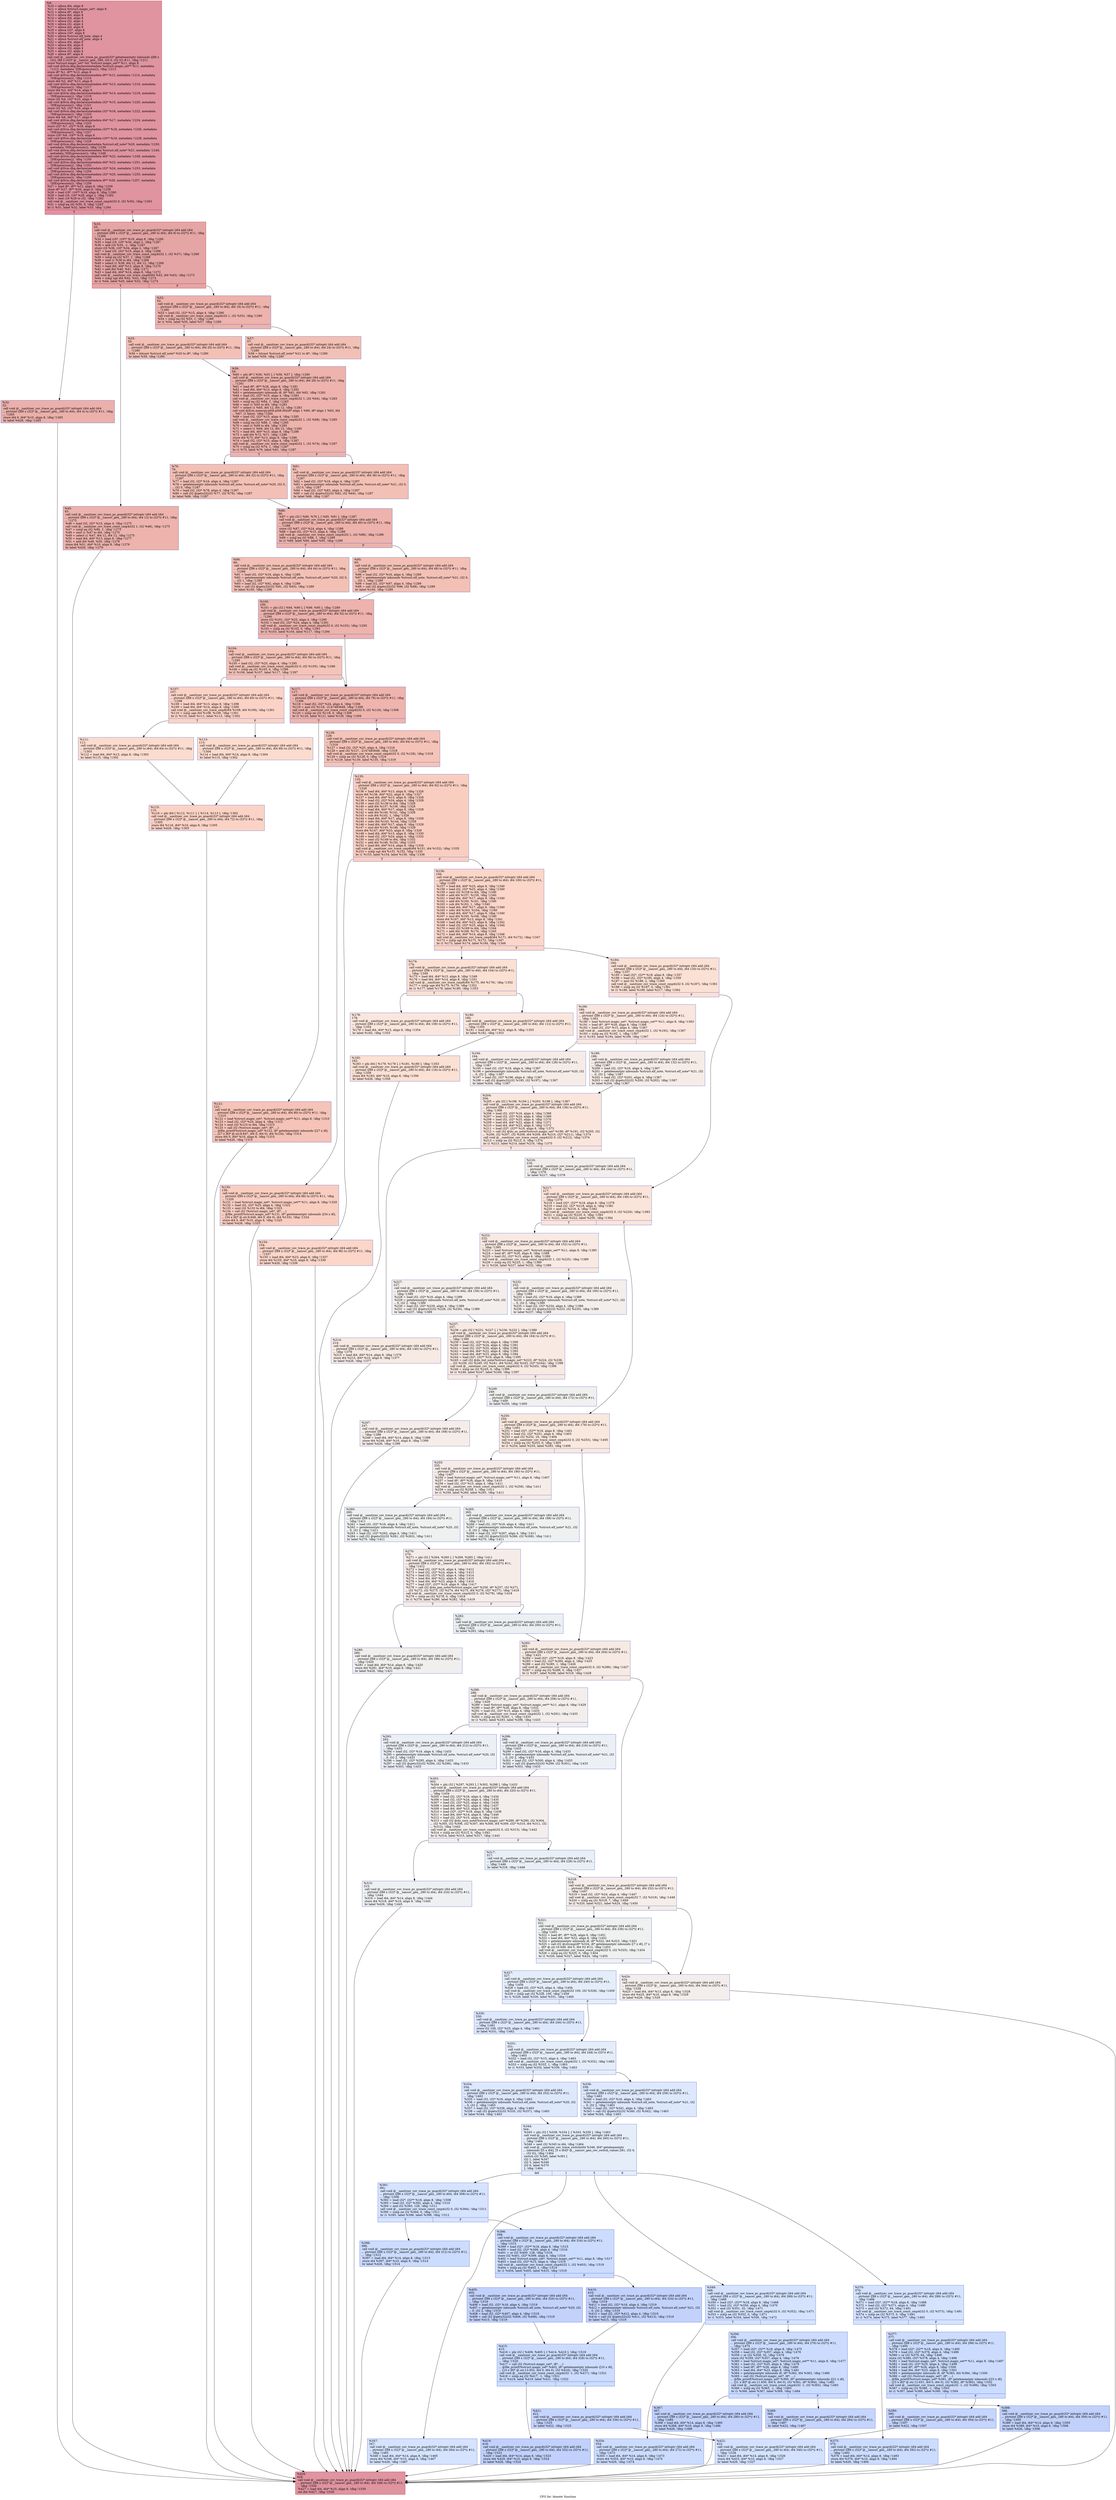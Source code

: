 digraph "CFG for 'donote' function" {
	label="CFG for 'donote' function";

	Node0x559c5ce82580 [shape=record,color="#b70d28ff", style=filled, fillcolor="#b70d2870",label="{%9:\l  %10 = alloca i64, align 8\l  %11 = alloca %struct.magic_set*, align 8\l  %12 = alloca i8*, align 8\l  %13 = alloca i64, align 8\l  %14 = alloca i64, align 8\l  %15 = alloca i32, align 4\l  %16 = alloca i32, align 4\l  %17 = alloca i64, align 8\l  %18 = alloca i32*, align 8\l  %19 = alloca i16*, align 8\l  %20 = alloca %struct.elf_note, align 4\l  %21 = alloca %struct.elf_note, align 4\l  %22 = alloca i64, align 8\l  %23 = alloca i64, align 8\l  %24 = alloca i32, align 4\l  %25 = alloca i32, align 4\l  %26 = alloca i8*, align 8\l  call void @__sanitizer_cov_trace_pc_guard(i32* getelementptr inbounds ([88 x\l... i32], [88 x i32]* @__sancov_gen_.280, i32 0, i32 0)) #11, !dbg !1211\l  store %struct.magic_set* %0, %struct.magic_set** %11, align 8\l  call void @llvm.dbg.declare(metadata %struct.magic_set** %11, metadata\l... !1212, metadata !DIExpression()), !dbg !1213\l  store i8* %1, i8** %12, align 8\l  call void @llvm.dbg.declare(metadata i8** %12, metadata !1214, metadata\l... !DIExpression()), !dbg !1215\l  store i64 %2, i64* %13, align 8\l  call void @llvm.dbg.declare(metadata i64* %13, metadata !1216, metadata\l... !DIExpression()), !dbg !1217\l  store i64 %3, i64* %14, align 8\l  call void @llvm.dbg.declare(metadata i64* %14, metadata !1218, metadata\l... !DIExpression()), !dbg !1219\l  store i32 %4, i32* %15, align 4\l  call void @llvm.dbg.declare(metadata i32* %15, metadata !1220, metadata\l... !DIExpression()), !dbg !1221\l  store i32 %5, i32* %16, align 4\l  call void @llvm.dbg.declare(metadata i32* %16, metadata !1222, metadata\l... !DIExpression()), !dbg !1223\l  store i64 %6, i64* %17, align 8\l  call void @llvm.dbg.declare(metadata i64* %17, metadata !1224, metadata\l... !DIExpression()), !dbg !1225\l  store i32* %7, i32** %18, align 8\l  call void @llvm.dbg.declare(metadata i32** %18, metadata !1226, metadata\l... !DIExpression()), !dbg !1227\l  store i16* %8, i16** %19, align 8\l  call void @llvm.dbg.declare(metadata i16** %19, metadata !1228, metadata\l... !DIExpression()), !dbg !1229\l  call void @llvm.dbg.declare(metadata %struct.elf_note* %20, metadata !1230,\l... metadata !DIExpression()), !dbg !1239\l  call void @llvm.dbg.declare(metadata %struct.elf_note* %21, metadata !1240,\l... metadata !DIExpression()), !dbg !1248\l  call void @llvm.dbg.declare(metadata i64* %22, metadata !1249, metadata\l... !DIExpression()), !dbg !1250\l  call void @llvm.dbg.declare(metadata i64* %23, metadata !1251, metadata\l... !DIExpression()), !dbg !1252\l  call void @llvm.dbg.declare(metadata i32* %24, metadata !1253, metadata\l... !DIExpression()), !dbg !1254\l  call void @llvm.dbg.declare(metadata i32* %25, metadata !1255, metadata\l... !DIExpression()), !dbg !1256\l  call void @llvm.dbg.declare(metadata i8** %26, metadata !1257, metadata\l... !DIExpression()), !dbg !1258\l  %27 = load i8*, i8** %12, align 8, !dbg !1259\l  store i8* %27, i8** %26, align 8, !dbg !1258\l  %28 = load i16*, i16** %19, align 8, !dbg !1260\l  %29 = load i16, i16* %28, align 2, !dbg !1262\l  %30 = zext i16 %29 to i32, !dbg !1262\l  call void @__sanitizer_cov_trace_const_cmp4(i32 0, i32 %30), !dbg !1263\l  %31 = icmp eq i32 %30, 0, !dbg !1263\l  br i1 %31, label %32, label %33, !dbg !1264\l|{<s0>T|<s1>F}}"];
	Node0x559c5ce82580:s0 -> Node0x559c5cebe370;
	Node0x559c5ce82580:s1 -> Node0x559c5cebe3c0;
	Node0x559c5cebe370 [shape=record,color="#3d50c3ff", style=filled, fillcolor="#d24b4070",label="{%32:\l32:                                               \l  call void @__sanitizer_cov_trace_pc_guard(i32* inttoptr (i64 add (i64\l... ptrtoint ([88 x i32]* @__sancov_gen_.280 to i64), i64 4) to i32*)) #11, !dbg\l... !1265\l  store i64 0, i64* %10, align 8, !dbg !1265\l  br label %426, !dbg !1265\l}"];
	Node0x559c5cebe370 -> Node0x559c5cebfe50;
	Node0x559c5cebe3c0 [shape=record,color="#b70d28ff", style=filled, fillcolor="#c5333470",label="{%33:\l33:                                               \l  call void @__sanitizer_cov_trace_pc_guard(i32* inttoptr (i64 add (i64\l... ptrtoint ([88 x i32]* @__sancov_gen_.280 to i64), i64 8) to i32*)) #11, !dbg\l... !1266\l  %34 = load i16*, i16** %19, align 8, !dbg !1266\l  %35 = load i16, i16* %34, align 2, !dbg !1267\l  %36 = add i16 %35, -1, !dbg !1267\l  store i16 %36, i16* %34, align 2, !dbg !1267\l  %37 = load i32, i32* %15, align 4, !dbg !1268\l  call void @__sanitizer_cov_trace_const_cmp4(i32 1, i32 %37), !dbg !1268\l  %38 = icmp eq i32 %37, 1, !dbg !1268\l  %39 = zext i1 %38 to i64, !dbg !1268\l  %40 = select i1 %38, i64 12, i64 12, !dbg !1268\l  %41 = load i64, i64* %13, align 8, !dbg !1270\l  %42 = add i64 %40, %41, !dbg !1271\l  %43 = load i64, i64* %14, align 8, !dbg !1272\l  call void @__sanitizer_cov_trace_cmp8(i64 %42, i64 %43), !dbg !1273\l  %44 = icmp ugt i64 %42, %43, !dbg !1273\l  br i1 %44, label %45, label %52, !dbg !1274\l|{<s0>T|<s1>F}}"];
	Node0x559c5cebe3c0:s0 -> Node0x559c5cebe410;
	Node0x559c5cebe3c0:s1 -> Node0x559c5cebe460;
	Node0x559c5cebe410 [shape=record,color="#3d50c3ff", style=filled, fillcolor="#d6524470",label="{%45:\l45:                                               \l  call void @__sanitizer_cov_trace_pc_guard(i32* inttoptr (i64 add (i64\l... ptrtoint ([88 x i32]* @__sancov_gen_.280 to i64), i64 12) to i32*)) #11, !dbg\l... !1275\l  %46 = load i32, i32* %15, align 4, !dbg !1275\l  call void @__sanitizer_cov_trace_const_cmp4(i32 1, i32 %46), !dbg !1275\l  %47 = icmp eq i32 %46, 1, !dbg !1275\l  %48 = zext i1 %47 to i64, !dbg !1275\l  %49 = select i1 %47, i64 12, i64 12, !dbg !1275\l  %50 = load i64, i64* %13, align 8, !dbg !1277\l  %51 = add i64 %49, %50, !dbg !1278\l  store i64 %51, i64* %10, align 8, !dbg !1279\l  br label %426, !dbg !1279\l}"];
	Node0x559c5cebe410 -> Node0x559c5cebfe50;
	Node0x559c5cebe460 [shape=record,color="#3d50c3ff", style=filled, fillcolor="#d6524470",label="{%52:\l52:                                               \l  call void @__sanitizer_cov_trace_pc_guard(i32* inttoptr (i64 add (i64\l... ptrtoint ([88 x i32]* @__sancov_gen_.280 to i64), i64 16) to i32*)) #11, !dbg\l... !1280\l  %53 = load i32, i32* %15, align 4, !dbg !1280\l  call void @__sanitizer_cov_trace_const_cmp4(i32 1, i32 %53), !dbg !1280\l  %54 = icmp eq i32 %53, 1, !dbg !1280\l  br i1 %54, label %55, label %57, !dbg !1280\l|{<s0>T|<s1>F}}"];
	Node0x559c5cebe460:s0 -> Node0x559c5cebe4b0;
	Node0x559c5cebe460:s1 -> Node0x559c5cebe500;
	Node0x559c5cebe4b0 [shape=record,color="#3d50c3ff", style=filled, fillcolor="#e5705870",label="{%55:\l55:                                               \l  call void @__sanitizer_cov_trace_pc_guard(i32* inttoptr (i64 add (i64\l... ptrtoint ([88 x i32]* @__sancov_gen_.280 to i64), i64 20) to i32*)) #11, !dbg\l... !1280\l  %56 = bitcast %struct.elf_note* %20 to i8*, !dbg !1280\l  br label %59, !dbg !1280\l}"];
	Node0x559c5cebe4b0 -> Node0x559c5cebe550;
	Node0x559c5cebe500 [shape=record,color="#3d50c3ff", style=filled, fillcolor="#e5705870",label="{%57:\l57:                                               \l  call void @__sanitizer_cov_trace_pc_guard(i32* inttoptr (i64 add (i64\l... ptrtoint ([88 x i32]* @__sancov_gen_.280 to i64), i64 24) to i32*)) #11, !dbg\l... !1280\l  %58 = bitcast %struct.elf_note* %21 to i8*, !dbg !1280\l  br label %59, !dbg !1280\l}"];
	Node0x559c5cebe500 -> Node0x559c5cebe550;
	Node0x559c5cebe550 [shape=record,color="#3d50c3ff", style=filled, fillcolor="#d6524470",label="{%59:\l59:                                               \l  %60 = phi i8* [ %56, %55 ], [ %58, %57 ], !dbg !1280\l  call void @__sanitizer_cov_trace_pc_guard(i32* inttoptr (i64 add (i64\l... ptrtoint ([88 x i32]* @__sancov_gen_.280 to i64), i64 28) to i32*)) #11, !dbg\l... !1281\l  %61 = load i8*, i8** %26, align 8, !dbg !1281\l  %62 = load i64, i64* %13, align 8, !dbg !1282\l  %63 = getelementptr inbounds i8, i8* %61, i64 %62, !dbg !1281\l  %64 = load i32, i32* %15, align 4, !dbg !1283\l  call void @__sanitizer_cov_trace_const_cmp4(i32 1, i32 %64), !dbg !1283\l  %65 = icmp eq i32 %64, 1, !dbg !1283\l  %66 = zext i1 %65 to i64, !dbg !1283\l  %67 = select i1 %65, i64 12, i64 12, !dbg !1283\l  call void @llvm.memcpy.p0i8.p0i8.i64(i8* align 1 %60, i8* align 1 %63, i64\l... %67, i1 false), !dbg !1284\l  %68 = load i32, i32* %15, align 4, !dbg !1285\l  call void @__sanitizer_cov_trace_const_cmp4(i32 1, i32 %68), !dbg !1285\l  %69 = icmp eq i32 %68, 1, !dbg !1285\l  %70 = zext i1 %69 to i64, !dbg !1285\l  %71 = select i1 %69, i64 12, i64 12, !dbg !1285\l  %72 = load i64, i64* %13, align 8, !dbg !1286\l  %73 = add i64 %72, %71, !dbg !1286\l  store i64 %73, i64* %13, align 8, !dbg !1286\l  %74 = load i32, i32* %15, align 4, !dbg !1287\l  call void @__sanitizer_cov_trace_const_cmp4(i32 1, i32 %74), !dbg !1287\l  %75 = icmp eq i32 %74, 1, !dbg !1287\l  br i1 %75, label %76, label %81, !dbg !1287\l|{<s0>T|<s1>F}}"];
	Node0x559c5cebe550:s0 -> Node0x559c5cebe5a0;
	Node0x559c5cebe550:s1 -> Node0x559c5cebe5f0;
	Node0x559c5cebe5a0 [shape=record,color="#3d50c3ff", style=filled, fillcolor="#e5705870",label="{%76:\l76:                                               \l  call void @__sanitizer_cov_trace_pc_guard(i32* inttoptr (i64 add (i64\l... ptrtoint ([88 x i32]* @__sancov_gen_.280 to i64), i64 32) to i32*)) #11, !dbg\l... !1287\l  %77 = load i32, i32* %16, align 4, !dbg !1287\l  %78 = getelementptr inbounds %struct.elf_note, %struct.elf_note* %20, i32 0,\l... i32 0, !dbg !1287\l  %79 = load i32, i32* %78, align 4, !dbg !1287\l  %80 = call i32 @getu32(i32 %77, i32 %79), !dbg !1287\l  br label %86, !dbg !1287\l}"];
	Node0x559c5cebe5a0 -> Node0x559c5cebe640;
	Node0x559c5cebe5f0 [shape=record,color="#3d50c3ff", style=filled, fillcolor="#e5705870",label="{%81:\l81:                                               \l  call void @__sanitizer_cov_trace_pc_guard(i32* inttoptr (i64 add (i64\l... ptrtoint ([88 x i32]* @__sancov_gen_.280 to i64), i64 36) to i32*)) #11, !dbg\l... !1287\l  %82 = load i32, i32* %16, align 4, !dbg !1287\l  %83 = getelementptr inbounds %struct.elf_note, %struct.elf_note* %21, i32 0,\l... i32 0, !dbg !1287\l  %84 = load i32, i32* %83, align 4, !dbg !1287\l  %85 = call i32 @getu32(i32 %82, i32 %84), !dbg !1287\l  br label %86, !dbg !1287\l}"];
	Node0x559c5cebe5f0 -> Node0x559c5cebe640;
	Node0x559c5cebe640 [shape=record,color="#3d50c3ff", style=filled, fillcolor="#d6524470",label="{%86:\l86:                                               \l  %87 = phi i32 [ %80, %76 ], [ %85, %81 ], !dbg !1287\l  call void @__sanitizer_cov_trace_pc_guard(i32* inttoptr (i64 add (i64\l... ptrtoint ([88 x i32]* @__sancov_gen_.280 to i64), i64 40) to i32*)) #11, !dbg\l... !1288\l  store i32 %87, i32* %24, align 4, !dbg !1288\l  %88 = load i32, i32* %15, align 4, !dbg !1289\l  call void @__sanitizer_cov_trace_const_cmp4(i32 1, i32 %88), !dbg !1289\l  %89 = icmp eq i32 %88, 1, !dbg !1289\l  br i1 %89, label %90, label %95, !dbg !1289\l|{<s0>T|<s1>F}}"];
	Node0x559c5cebe640:s0 -> Node0x559c5cebe690;
	Node0x559c5cebe640:s1 -> Node0x559c5cebe6e0;
	Node0x559c5cebe690 [shape=record,color="#3d50c3ff", style=filled, fillcolor="#e5705870",label="{%90:\l90:                                               \l  call void @__sanitizer_cov_trace_pc_guard(i32* inttoptr (i64 add (i64\l... ptrtoint ([88 x i32]* @__sancov_gen_.280 to i64), i64 44) to i32*)) #11, !dbg\l... !1289\l  %91 = load i32, i32* %16, align 4, !dbg !1289\l  %92 = getelementptr inbounds %struct.elf_note, %struct.elf_note* %20, i32 0,\l... i32 1, !dbg !1289\l  %93 = load i32, i32* %92, align 4, !dbg !1289\l  %94 = call i32 @getu32(i32 %91, i32 %93), !dbg !1289\l  br label %100, !dbg !1289\l}"];
	Node0x559c5cebe690 -> Node0x559c5cebe730;
	Node0x559c5cebe6e0 [shape=record,color="#3d50c3ff", style=filled, fillcolor="#e5705870",label="{%95:\l95:                                               \l  call void @__sanitizer_cov_trace_pc_guard(i32* inttoptr (i64 add (i64\l... ptrtoint ([88 x i32]* @__sancov_gen_.280 to i64), i64 48) to i32*)) #11, !dbg\l... !1289\l  %96 = load i32, i32* %16, align 4, !dbg !1289\l  %97 = getelementptr inbounds %struct.elf_note, %struct.elf_note* %21, i32 0,\l... i32 1, !dbg !1289\l  %98 = load i32, i32* %97, align 4, !dbg !1289\l  %99 = call i32 @getu32(i32 %96, i32 %98), !dbg !1289\l  br label %100, !dbg !1289\l}"];
	Node0x559c5cebe6e0 -> Node0x559c5cebe730;
	Node0x559c5cebe730 [shape=record,color="#3d50c3ff", style=filled, fillcolor="#d6524470",label="{%100:\l100:                                              \l  %101 = phi i32 [ %94, %90 ], [ %99, %95 ], !dbg !1289\l  call void @__sanitizer_cov_trace_pc_guard(i32* inttoptr (i64 add (i64\l... ptrtoint ([88 x i32]* @__sancov_gen_.280 to i64), i64 52) to i32*)) #11, !dbg\l... !1290\l  store i32 %101, i32* %25, align 4, !dbg !1290\l  %102 = load i32, i32* %24, align 4, !dbg !1291\l  call void @__sanitizer_cov_trace_const_cmp4(i32 0, i32 %102), !dbg !1293\l  %103 = icmp eq i32 %102, 0, !dbg !1293\l  br i1 %103, label %104, label %117, !dbg !1294\l|{<s0>T|<s1>F}}"];
	Node0x559c5cebe730:s0 -> Node0x559c5cebe780;
	Node0x559c5cebe730:s1 -> Node0x559c5cebe910;
	Node0x559c5cebe780 [shape=record,color="#3d50c3ff", style=filled, fillcolor="#e97a5f70",label="{%104:\l104:                                              \l  call void @__sanitizer_cov_trace_pc_guard(i32* inttoptr (i64 add (i64\l... ptrtoint ([88 x i32]* @__sancov_gen_.280 to i64), i64 56) to i32*)) #11, !dbg\l... !1295\l  %105 = load i32, i32* %25, align 4, !dbg !1295\l  call void @__sanitizer_cov_trace_const_cmp4(i32 0, i32 %105), !dbg !1296\l  %106 = icmp eq i32 %105, 0, !dbg !1296\l  br i1 %106, label %107, label %117, !dbg !1297\l|{<s0>T|<s1>F}}"];
	Node0x559c5cebe780:s0 -> Node0x559c5cebe7d0;
	Node0x559c5cebe780:s1 -> Node0x559c5cebe910;
	Node0x559c5cebe7d0 [shape=record,color="#3d50c3ff", style=filled, fillcolor="#f59c7d70",label="{%107:\l107:                                              \l  call void @__sanitizer_cov_trace_pc_guard(i32* inttoptr (i64 add (i64\l... ptrtoint ([88 x i32]* @__sancov_gen_.280 to i64), i64 60) to i32*)) #11, !dbg\l... !1298\l  %108 = load i64, i64* %13, align 8, !dbg !1298\l  %109 = load i64, i64* %14, align 8, !dbg !1300\l  call void @__sanitizer_cov_trace_cmp8(i64 %108, i64 %109), !dbg !1301\l  %110 = icmp uge i64 %108, %109, !dbg !1301\l  br i1 %110, label %111, label %113, !dbg !1302\l|{<s0>T|<s1>F}}"];
	Node0x559c5cebe7d0:s0 -> Node0x559c5cebe820;
	Node0x559c5cebe7d0:s1 -> Node0x559c5cebe870;
	Node0x559c5cebe820 [shape=record,color="#3d50c3ff", style=filled, fillcolor="#f7af9170",label="{%111:\l111:                                              \l  call void @__sanitizer_cov_trace_pc_guard(i32* inttoptr (i64 add (i64\l... ptrtoint ([88 x i32]* @__sancov_gen_.280 to i64), i64 64) to i32*)) #11, !dbg\l... !1303\l  %112 = load i64, i64* %13, align 8, !dbg !1303\l  br label %115, !dbg !1302\l}"];
	Node0x559c5cebe820 -> Node0x559c5cebe8c0;
	Node0x559c5cebe870 [shape=record,color="#3d50c3ff", style=filled, fillcolor="#f7af9170",label="{%113:\l113:                                              \l  call void @__sanitizer_cov_trace_pc_guard(i32* inttoptr (i64 add (i64\l... ptrtoint ([88 x i32]* @__sancov_gen_.280 to i64), i64 68) to i32*)) #11, !dbg\l... !1304\l  %114 = load i64, i64* %14, align 8, !dbg !1304\l  br label %115, !dbg !1302\l}"];
	Node0x559c5cebe870 -> Node0x559c5cebe8c0;
	Node0x559c5cebe8c0 [shape=record,color="#3d50c3ff", style=filled, fillcolor="#f59c7d70",label="{%115:\l115:                                              \l  %116 = phi i64 [ %112, %111 ], [ %114, %113 ], !dbg !1302\l  call void @__sanitizer_cov_trace_pc_guard(i32* inttoptr (i64 add (i64\l... ptrtoint ([88 x i32]* @__sancov_gen_.280 to i64), i64 72) to i32*)) #11, !dbg\l... !1305\l  store i64 %116, i64* %10, align 8, !dbg !1305\l  br label %426, !dbg !1305\l}"];
	Node0x559c5cebe8c0 -> Node0x559c5cebfe50;
	Node0x559c5cebe910 [shape=record,color="#3d50c3ff", style=filled, fillcolor="#d8564670",label="{%117:\l117:                                              \l  call void @__sanitizer_cov_trace_pc_guard(i32* inttoptr (i64 add (i64\l... ptrtoint ([88 x i32]* @__sancov_gen_.280 to i64), i64 76) to i32*)) #11, !dbg\l... !1306\l  %118 = load i32, i32* %24, align 4, !dbg !1306\l  %119 = and i32 %118, -2147483648, !dbg !1308\l  call void @__sanitizer_cov_trace_const_cmp4(i32 0, i32 %119), !dbg !1308\l  %120 = icmp ne i32 %119, 0, !dbg !1308\l  br i1 %120, label %121, label %126, !dbg !1309\l|{<s0>T|<s1>F}}"];
	Node0x559c5cebe910:s0 -> Node0x559c5cebe960;
	Node0x559c5cebe910:s1 -> Node0x559c5cebe9b0;
	Node0x559c5cebe960 [shape=record,color="#3d50c3ff", style=filled, fillcolor="#e8765c70",label="{%121:\l121:                                              \l  call void @__sanitizer_cov_trace_pc_guard(i32* inttoptr (i64 add (i64\l... ptrtoint ([88 x i32]* @__sancov_gen_.280 to i64), i64 80) to i32*)) #11, !dbg\l... !1310\l  %122 = load %struct.magic_set*, %struct.magic_set** %11, align 8, !dbg !1310\l  %123 = load i32, i32* %24, align 4, !dbg !1312\l  %124 = zext i32 %123 to i64, !dbg !1313\l  %125 = call i32 (%struct.magic_set*, i8*, ...)\l... @file_printf(%struct.magic_set* %122, i8* getelementptr inbounds ([27 x i8],\l... [27 x i8]* @.str.8.647, i64 0, i64 0), i64 %124), !dbg !1314\l  store i64 0, i64* %10, align 8, !dbg !1315\l  br label %426, !dbg !1315\l}"];
	Node0x559c5cebe960 -> Node0x559c5cebfe50;
	Node0x559c5cebe9b0 [shape=record,color="#3d50c3ff", style=filled, fillcolor="#e8765c70",label="{%126:\l126:                                              \l  call void @__sanitizer_cov_trace_pc_guard(i32* inttoptr (i64 add (i64\l... ptrtoint ([88 x i32]* @__sancov_gen_.280 to i64), i64 84) to i32*)) #11, !dbg\l... !1316\l  %127 = load i32, i32* %25, align 4, !dbg !1316\l  %128 = and i32 %127, -2147483648, !dbg !1318\l  call void @__sanitizer_cov_trace_const_cmp4(i32 0, i32 %128), !dbg !1318\l  %129 = icmp ne i32 %128, 0, !dbg !1318\l  br i1 %129, label %130, label %135, !dbg !1319\l|{<s0>T|<s1>F}}"];
	Node0x559c5cebe9b0:s0 -> Node0x559c5cebea00;
	Node0x559c5cebe9b0:s1 -> Node0x559c5cebea50;
	Node0x559c5cebea00 [shape=record,color="#3d50c3ff", style=filled, fillcolor="#f2907270",label="{%130:\l130:                                              \l  call void @__sanitizer_cov_trace_pc_guard(i32* inttoptr (i64 add (i64\l... ptrtoint ([88 x i32]* @__sancov_gen_.280 to i64), i64 88) to i32*)) #11, !dbg\l... !1320\l  %131 = load %struct.magic_set*, %struct.magic_set** %11, align 8, !dbg !1320\l  %132 = load i32, i32* %25, align 4, !dbg !1322\l  %133 = zext i32 %132 to i64, !dbg !1323\l  %134 = call i32 (%struct.magic_set*, i8*, ...)\l... @file_printf(%struct.magic_set* %131, i8* getelementptr inbounds ([34 x i8],\l... [34 x i8]* @.str.9.648, i64 0, i64 0), i64 %133), !dbg !1324\l  store i64 0, i64* %10, align 8, !dbg !1325\l  br label %426, !dbg !1325\l}"];
	Node0x559c5cebea00 -> Node0x559c5cebfe50;
	Node0x559c5cebea50 [shape=record,color="#3d50c3ff", style=filled, fillcolor="#f2907270",label="{%135:\l135:                                              \l  call void @__sanitizer_cov_trace_pc_guard(i32* inttoptr (i64 add (i64\l... ptrtoint ([88 x i32]* @__sancov_gen_.280 to i64), i64 92) to i32*)) #11, !dbg\l... !1326\l  %136 = load i64, i64* %13, align 8, !dbg !1326\l  store i64 %136, i64* %22, align 8, !dbg !1327\l  %137 = load i64, i64* %13, align 8, !dbg !1328\l  %138 = load i32, i32* %24, align 4, !dbg !1328\l  %139 = zext i32 %138 to i64, !dbg !1328\l  %140 = add i64 %137, %139, !dbg !1328\l  %141 = load i64, i64* %17, align 8, !dbg !1328\l  %142 = add i64 %140, %141, !dbg !1328\l  %143 = sub i64 %142, 1, !dbg !1328\l  %144 = load i64, i64* %17, align 8, !dbg !1328\l  %145 = udiv i64 %143, %144, !dbg !1328\l  %146 = load i64, i64* %17, align 8, !dbg !1328\l  %147 = mul i64 %145, %146, !dbg !1328\l  store i64 %147, i64* %23, align 8, !dbg !1329\l  %148 = load i64, i64* %13, align 8, !dbg !1330\l  %149 = load i32, i32* %24, align 4, !dbg !1332\l  %150 = zext i32 %149 to i64, !dbg !1332\l  %151 = add i64 %148, %150, !dbg !1333\l  %152 = load i64, i64* %14, align 8, !dbg !1334\l  call void @__sanitizer_cov_trace_cmp8(i64 %151, i64 %152), !dbg !1335\l  %153 = icmp ugt i64 %151, %152, !dbg !1335\l  br i1 %153, label %154, label %156, !dbg !1336\l|{<s0>T|<s1>F}}"];
	Node0x559c5cebea50:s0 -> Node0x559c5cebeaa0;
	Node0x559c5cebea50:s1 -> Node0x559c5cebeaf0;
	Node0x559c5cebeaa0 [shape=record,color="#3d50c3ff", style=filled, fillcolor="#f6a38570",label="{%154:\l154:                                              \l  call void @__sanitizer_cov_trace_pc_guard(i32* inttoptr (i64 add (i64\l... ptrtoint ([88 x i32]* @__sancov_gen_.280 to i64), i64 96) to i32*)) #11, !dbg\l... !1337\l  %155 = load i64, i64* %23, align 8, !dbg !1337\l  store i64 %155, i64* %10, align 8, !dbg !1339\l  br label %426, !dbg !1339\l}"];
	Node0x559c5cebeaa0 -> Node0x559c5cebfe50;
	Node0x559c5cebeaf0 [shape=record,color="#3d50c3ff", style=filled, fillcolor="#f6a38570",label="{%156:\l156:                                              \l  call void @__sanitizer_cov_trace_pc_guard(i32* inttoptr (i64 add (i64\l... ptrtoint ([88 x i32]* @__sancov_gen_.280 to i64), i64 100) to i32*)) #11,\l... !dbg !1340\l  %157 = load i64, i64* %23, align 8, !dbg !1340\l  %158 = load i32, i32* %25, align 4, !dbg !1340\l  %159 = zext i32 %158 to i64, !dbg !1340\l  %160 = add i64 %157, %159, !dbg !1340\l  %161 = load i64, i64* %17, align 8, !dbg !1340\l  %162 = add i64 %160, %161, !dbg !1340\l  %163 = sub i64 %162, 1, !dbg !1340\l  %164 = load i64, i64* %17, align 8, !dbg !1340\l  %165 = udiv i64 %163, %164, !dbg !1340\l  %166 = load i64, i64* %17, align 8, !dbg !1340\l  %167 = mul i64 %165, %166, !dbg !1340\l  store i64 %167, i64* %13, align 8, !dbg !1341\l  %168 = load i64, i64* %23, align 8, !dbg !1342\l  %169 = load i32, i32* %25, align 4, !dbg !1344\l  %170 = zext i32 %169 to i64, !dbg !1344\l  %171 = add i64 %168, %170, !dbg !1345\l  %172 = load i64, i64* %14, align 8, !dbg !1346\l  call void @__sanitizer_cov_trace_cmp8(i64 %171, i64 %172), !dbg !1347\l  %173 = icmp ugt i64 %171, %172, !dbg !1347\l  br i1 %173, label %174, label %184, !dbg !1348\l|{<s0>T|<s1>F}}"];
	Node0x559c5cebeaf0:s0 -> Node0x559c5cebeb40;
	Node0x559c5cebeaf0:s1 -> Node0x559c5cebec80;
	Node0x559c5cebeb40 [shape=record,color="#3d50c3ff", style=filled, fillcolor="#f7b99e70",label="{%174:\l174:                                              \l  call void @__sanitizer_cov_trace_pc_guard(i32* inttoptr (i64 add (i64\l... ptrtoint ([88 x i32]* @__sancov_gen_.280 to i64), i64 104) to i32*)) #11,\l... !dbg !1349\l  %175 = load i64, i64* %13, align 8, !dbg !1349\l  %176 = load i64, i64* %14, align 8, !dbg !1351\l  call void @__sanitizer_cov_trace_cmp8(i64 %175, i64 %176), !dbg !1352\l  %177 = icmp uge i64 %175, %176, !dbg !1352\l  br i1 %177, label %178, label %180, !dbg !1353\l|{<s0>T|<s1>F}}"];
	Node0x559c5cebeb40:s0 -> Node0x559c5cebeb90;
	Node0x559c5cebeb40:s1 -> Node0x559c5cebebe0;
	Node0x559c5cebeb90 [shape=record,color="#3d50c3ff", style=filled, fillcolor="#f3c7b170",label="{%178:\l178:                                              \l  call void @__sanitizer_cov_trace_pc_guard(i32* inttoptr (i64 add (i64\l... ptrtoint ([88 x i32]* @__sancov_gen_.280 to i64), i64 108) to i32*)) #11,\l... !dbg !1354\l  %179 = load i64, i64* %13, align 8, !dbg !1354\l  br label %182, !dbg !1353\l}"];
	Node0x559c5cebeb90 -> Node0x559c5cebec30;
	Node0x559c5cebebe0 [shape=record,color="#3d50c3ff", style=filled, fillcolor="#f3c7b170",label="{%180:\l180:                                              \l  call void @__sanitizer_cov_trace_pc_guard(i32* inttoptr (i64 add (i64\l... ptrtoint ([88 x i32]* @__sancov_gen_.280 to i64), i64 112) to i32*)) #11,\l... !dbg !1355\l  %181 = load i64, i64* %14, align 8, !dbg !1355\l  br label %182, !dbg !1353\l}"];
	Node0x559c5cebebe0 -> Node0x559c5cebec30;
	Node0x559c5cebec30 [shape=record,color="#3d50c3ff", style=filled, fillcolor="#f7b99e70",label="{%182:\l182:                                              \l  %183 = phi i64 [ %179, %178 ], [ %181, %180 ], !dbg !1353\l  call void @__sanitizer_cov_trace_pc_guard(i32* inttoptr (i64 add (i64\l... ptrtoint ([88 x i32]* @__sancov_gen_.280 to i64), i64 116) to i32*)) #11,\l... !dbg !1356\l  store i64 %183, i64* %10, align 8, !dbg !1356\l  br label %426, !dbg !1356\l}"];
	Node0x559c5cebec30 -> Node0x559c5cebfe50;
	Node0x559c5cebec80 [shape=record,color="#3d50c3ff", style=filled, fillcolor="#f7b99e70",label="{%184:\l184:                                              \l  call void @__sanitizer_cov_trace_pc_guard(i32* inttoptr (i64 add (i64\l... ptrtoint ([88 x i32]* @__sancov_gen_.280 to i64), i64 120) to i32*)) #11,\l... !dbg !1357\l  %185 = load i32*, i32** %18, align 8, !dbg !1357\l  %186 = load i32, i32* %185, align 4, !dbg !1359\l  %187 = and i32 %186, 2, !dbg !1360\l  call void @__sanitizer_cov_trace_const_cmp4(i32 0, i32 %187), !dbg !1361\l  %188 = icmp eq i32 %187, 0, !dbg !1361\l  br i1 %188, label %189, label %217, !dbg !1362\l|{<s0>T|<s1>F}}"];
	Node0x559c5cebec80:s0 -> Node0x559c5cebecd0;
	Node0x559c5cebec80:s1 -> Node0x559c5cebeeb0;
	Node0x559c5cebecd0 [shape=record,color="#3d50c3ff", style=filled, fillcolor="#f3c7b170",label="{%189:\l189:                                              \l  call void @__sanitizer_cov_trace_pc_guard(i32* inttoptr (i64 add (i64\l... ptrtoint ([88 x i32]* @__sancov_gen_.280 to i64), i64 124) to i32*)) #11,\l... !dbg !1363\l  %190 = load %struct.magic_set*, %struct.magic_set** %11, align 8, !dbg !1363\l  %191 = load i8*, i8** %26, align 8, !dbg !1366\l  %192 = load i32, i32* %15, align 4, !dbg !1367\l  call void @__sanitizer_cov_trace_const_cmp4(i32 1, i32 %192), !dbg !1367\l  %193 = icmp eq i32 %192, 1, !dbg !1367\l  br i1 %193, label %194, label %199, !dbg !1367\l|{<s0>T|<s1>F}}"];
	Node0x559c5cebecd0:s0 -> Node0x559c5cebed20;
	Node0x559c5cebecd0:s1 -> Node0x559c5cebed70;
	Node0x559c5cebed20 [shape=record,color="#3d50c3ff", style=filled, fillcolor="#ead5c970",label="{%194:\l194:                                              \l  call void @__sanitizer_cov_trace_pc_guard(i32* inttoptr (i64 add (i64\l... ptrtoint ([88 x i32]* @__sancov_gen_.280 to i64), i64 128) to i32*)) #11,\l... !dbg !1367\l  %195 = load i32, i32* %16, align 4, !dbg !1367\l  %196 = getelementptr inbounds %struct.elf_note, %struct.elf_note* %20, i32\l... 0, i32 2, !dbg !1367\l  %197 = load i32, i32* %196, align 4, !dbg !1367\l  %198 = call i32 @getu32(i32 %195, i32 %197), !dbg !1367\l  br label %204, !dbg !1367\l}"];
	Node0x559c5cebed20 -> Node0x559c5cebedc0;
	Node0x559c5cebed70 [shape=record,color="#3d50c3ff", style=filled, fillcolor="#ead5c970",label="{%199:\l199:                                              \l  call void @__sanitizer_cov_trace_pc_guard(i32* inttoptr (i64 add (i64\l... ptrtoint ([88 x i32]* @__sancov_gen_.280 to i64), i64 132) to i32*)) #11,\l... !dbg !1367\l  %200 = load i32, i32* %16, align 4, !dbg !1367\l  %201 = getelementptr inbounds %struct.elf_note, %struct.elf_note* %21, i32\l... 0, i32 2, !dbg !1367\l  %202 = load i32, i32* %201, align 4, !dbg !1367\l  %203 = call i32 @getu32(i32 %200, i32 %202), !dbg !1367\l  br label %204, !dbg !1367\l}"];
	Node0x559c5cebed70 -> Node0x559c5cebedc0;
	Node0x559c5cebedc0 [shape=record,color="#3d50c3ff", style=filled, fillcolor="#f3c7b170",label="{%204:\l204:                                              \l  %205 = phi i32 [ %198, %194 ], [ %203, %199 ], !dbg !1367\l  call void @__sanitizer_cov_trace_pc_guard(i32* inttoptr (i64 add (i64\l... ptrtoint ([88 x i32]* @__sancov_gen_.280 to i64), i64 136) to i32*)) #11,\l... !dbg !1368\l  %206 = load i32, i32* %16, align 4, !dbg !1368\l  %207 = load i32, i32* %24, align 4, !dbg !1369\l  %208 = load i32, i32* %25, align 4, !dbg !1370\l  %209 = load i64, i64* %22, align 8, !dbg !1371\l  %210 = load i64, i64* %23, align 8, !dbg !1372\l  %211 = load i32*, i32** %18, align 8, !dbg !1373\l  %212 = call i32 @do_os_note(%struct.magic_set* %190, i8* %191, i32 %205, i32\l... %206, i32 %207, i32 %208, i64 %209, i64 %210, i32* %211), !dbg !1374\l  call void @__sanitizer_cov_trace_const_cmp4(i32 0, i32 %212), !dbg !1374\l  %213 = icmp ne i32 %212, 0, !dbg !1374\l  br i1 %213, label %214, label %216, !dbg !1375\l|{<s0>T|<s1>F}}"];
	Node0x559c5cebedc0:s0 -> Node0x559c5cebee10;
	Node0x559c5cebedc0:s1 -> Node0x559c5cebee60;
	Node0x559c5cebee10 [shape=record,color="#3d50c3ff", style=filled, fillcolor="#eed0c070",label="{%214:\l214:                                              \l  call void @__sanitizer_cov_trace_pc_guard(i32* inttoptr (i64 add (i64\l... ptrtoint ([88 x i32]* @__sancov_gen_.280 to i64), i64 140) to i32*)) #11,\l... !dbg !1376\l  %215 = load i64, i64* %14, align 8, !dbg !1376\l  store i64 %215, i64* %10, align 8, !dbg !1377\l  br label %426, !dbg !1377\l}"];
	Node0x559c5cebee10 -> Node0x559c5cebfe50;
	Node0x559c5cebee60 [shape=record,color="#3d50c3ff", style=filled, fillcolor="#e5d8d170",label="{%216:\l216:                                              \l  call void @__sanitizer_cov_trace_pc_guard(i32* inttoptr (i64 add (i64\l... ptrtoint ([88 x i32]* @__sancov_gen_.280 to i64), i64 144) to i32*)) #11,\l... !dbg !1378\l  br label %217, !dbg !1378\l}"];
	Node0x559c5cebee60 -> Node0x559c5cebeeb0;
	Node0x559c5cebeeb0 [shape=record,color="#3d50c3ff", style=filled, fillcolor="#f5c1a970",label="{%217:\l217:                                              \l  call void @__sanitizer_cov_trace_pc_guard(i32* inttoptr (i64 add (i64\l... ptrtoint ([88 x i32]* @__sancov_gen_.280 to i64), i64 148) to i32*)) #11,\l... !dbg !1379\l  %218 = load i32*, i32** %18, align 8, !dbg !1379\l  %219 = load i32, i32* %218, align 4, !dbg !1381\l  %220 = and i32 %219, 4, !dbg !1382\l  call void @__sanitizer_cov_trace_const_cmp4(i32 0, i32 %220), !dbg !1383\l  %221 = icmp eq i32 %220, 0, !dbg !1383\l  br i1 %221, label %222, label %250, !dbg !1384\l|{<s0>T|<s1>F}}"];
	Node0x559c5cebeeb0:s0 -> Node0x559c5cebef00;
	Node0x559c5cebeeb0:s1 -> Node0x559c5cebf0e0;
	Node0x559c5cebef00 [shape=record,color="#3d50c3ff", style=filled, fillcolor="#efcebd70",label="{%222:\l222:                                              \l  call void @__sanitizer_cov_trace_pc_guard(i32* inttoptr (i64 add (i64\l... ptrtoint ([88 x i32]* @__sancov_gen_.280 to i64), i64 152) to i32*)) #11,\l... !dbg !1385\l  %223 = load %struct.magic_set*, %struct.magic_set** %11, align 8, !dbg !1385\l  %224 = load i8*, i8** %26, align 8, !dbg !1388\l  %225 = load i32, i32* %15, align 4, !dbg !1389\l  call void @__sanitizer_cov_trace_const_cmp4(i32 1, i32 %225), !dbg !1389\l  %226 = icmp eq i32 %225, 1, !dbg !1389\l  br i1 %226, label %227, label %232, !dbg !1389\l|{<s0>T|<s1>F}}"];
	Node0x559c5cebef00:s0 -> Node0x559c5cebef50;
	Node0x559c5cebef00:s1 -> Node0x559c5cebefa0;
	Node0x559c5cebef50 [shape=record,color="#3d50c3ff", style=filled, fillcolor="#e3d9d370",label="{%227:\l227:                                              \l  call void @__sanitizer_cov_trace_pc_guard(i32* inttoptr (i64 add (i64\l... ptrtoint ([88 x i32]* @__sancov_gen_.280 to i64), i64 156) to i32*)) #11,\l... !dbg !1389\l  %228 = load i32, i32* %16, align 4, !dbg !1389\l  %229 = getelementptr inbounds %struct.elf_note, %struct.elf_note* %20, i32\l... 0, i32 2, !dbg !1389\l  %230 = load i32, i32* %229, align 4, !dbg !1389\l  %231 = call i32 @getu32(i32 %228, i32 %230), !dbg !1389\l  br label %237, !dbg !1389\l}"];
	Node0x559c5cebef50 -> Node0x559c5cebeff0;
	Node0x559c5cebefa0 [shape=record,color="#3d50c3ff", style=filled, fillcolor="#e3d9d370",label="{%232:\l232:                                              \l  call void @__sanitizer_cov_trace_pc_guard(i32* inttoptr (i64 add (i64\l... ptrtoint ([88 x i32]* @__sancov_gen_.280 to i64), i64 160) to i32*)) #11,\l... !dbg !1389\l  %233 = load i32, i32* %16, align 4, !dbg !1389\l  %234 = getelementptr inbounds %struct.elf_note, %struct.elf_note* %21, i32\l... 0, i32 2, !dbg !1389\l  %235 = load i32, i32* %234, align 4, !dbg !1389\l  %236 = call i32 @getu32(i32 %233, i32 %235), !dbg !1389\l  br label %237, !dbg !1389\l}"];
	Node0x559c5cebefa0 -> Node0x559c5cebeff0;
	Node0x559c5cebeff0 [shape=record,color="#3d50c3ff", style=filled, fillcolor="#efcebd70",label="{%237:\l237:                                              \l  %238 = phi i32 [ %231, %227 ], [ %236, %232 ], !dbg !1389\l  call void @__sanitizer_cov_trace_pc_guard(i32* inttoptr (i64 add (i64\l... ptrtoint ([88 x i32]* @__sancov_gen_.280 to i64), i64 164) to i32*)) #11,\l... !dbg !1390\l  %239 = load i32, i32* %16, align 4, !dbg !1390\l  %240 = load i32, i32* %24, align 4, !dbg !1391\l  %241 = load i32, i32* %25, align 4, !dbg !1392\l  %242 = load i64, i64* %22, align 8, !dbg !1393\l  %243 = load i64, i64* %23, align 8, !dbg !1394\l  %244 = load i32*, i32** %18, align 8, !dbg !1395\l  %245 = call i32 @do_bid_note(%struct.magic_set* %223, i8* %224, i32 %238,\l... i32 %239, i32 %240, i32 %241, i64 %242, i64 %243, i32* %244), !dbg !1396\l  call void @__sanitizer_cov_trace_const_cmp4(i32 0, i32 %245), !dbg !1396\l  %246 = icmp ne i32 %245, 0, !dbg !1396\l  br i1 %246, label %247, label %249, !dbg !1397\l|{<s0>T|<s1>F}}"];
	Node0x559c5cebeff0:s0 -> Node0x559c5cebf040;
	Node0x559c5cebeff0:s1 -> Node0x559c5cebf090;
	Node0x559c5cebf040 [shape=record,color="#3d50c3ff", style=filled, fillcolor="#e8d6cc70",label="{%247:\l247:                                              \l  call void @__sanitizer_cov_trace_pc_guard(i32* inttoptr (i64 add (i64\l... ptrtoint ([88 x i32]* @__sancov_gen_.280 to i64), i64 168) to i32*)) #11,\l... !dbg !1398\l  %248 = load i64, i64* %14, align 8, !dbg !1398\l  store i64 %248, i64* %10, align 8, !dbg !1399\l  br label %426, !dbg !1399\l}"];
	Node0x559c5cebf040 -> Node0x559c5cebfe50;
	Node0x559c5cebf090 [shape=record,color="#3d50c3ff", style=filled, fillcolor="#dedcdb70",label="{%249:\l249:                                              \l  call void @__sanitizer_cov_trace_pc_guard(i32* inttoptr (i64 add (i64\l... ptrtoint ([88 x i32]* @__sancov_gen_.280 to i64), i64 172) to i32*)) #11,\l... !dbg !1400\l  br label %250, !dbg !1400\l}"];
	Node0x559c5cebf090 -> Node0x559c5cebf0e0;
	Node0x559c5cebf0e0 [shape=record,color="#3d50c3ff", style=filled, fillcolor="#f2cab570",label="{%250:\l250:                                              \l  call void @__sanitizer_cov_trace_pc_guard(i32* inttoptr (i64 add (i64\l... ptrtoint ([88 x i32]* @__sancov_gen_.280 to i64), i64 176) to i32*)) #11,\l... !dbg !1401\l  %251 = load i32*, i32** %18, align 8, !dbg !1401\l  %252 = load i32, i32* %251, align 4, !dbg !1403\l  %253 = and i32 %252, 16, !dbg !1404\l  call void @__sanitizer_cov_trace_const_cmp4(i32 0, i32 %253), !dbg !1405\l  %254 = icmp eq i32 %253, 0, !dbg !1405\l  br i1 %254, label %255, label %283, !dbg !1406\l|{<s0>T|<s1>F}}"];
	Node0x559c5cebf0e0:s0 -> Node0x559c5cebf130;
	Node0x559c5cebf0e0:s1 -> Node0x559c5cebf310;
	Node0x559c5cebf130 [shape=record,color="#3d50c3ff", style=filled, fillcolor="#ead5c970",label="{%255:\l255:                                              \l  call void @__sanitizer_cov_trace_pc_guard(i32* inttoptr (i64 add (i64\l... ptrtoint ([88 x i32]* @__sancov_gen_.280 to i64), i64 180) to i32*)) #11,\l... !dbg !1407\l  %256 = load %struct.magic_set*, %struct.magic_set** %11, align 8, !dbg !1407\l  %257 = load i8*, i8** %26, align 8, !dbg !1410\l  %258 = load i32, i32* %15, align 4, !dbg !1411\l  call void @__sanitizer_cov_trace_const_cmp4(i32 1, i32 %258), !dbg !1411\l  %259 = icmp eq i32 %258, 1, !dbg !1411\l  br i1 %259, label %260, label %265, !dbg !1411\l|{<s0>T|<s1>F}}"];
	Node0x559c5cebf130:s0 -> Node0x559c5cebf180;
	Node0x559c5cebf130:s1 -> Node0x559c5cebf1d0;
	Node0x559c5cebf180 [shape=record,color="#3d50c3ff", style=filled, fillcolor="#dbdcde70",label="{%260:\l260:                                              \l  call void @__sanitizer_cov_trace_pc_guard(i32* inttoptr (i64 add (i64\l... ptrtoint ([88 x i32]* @__sancov_gen_.280 to i64), i64 184) to i32*)) #11,\l... !dbg !1411\l  %261 = load i32, i32* %16, align 4, !dbg !1411\l  %262 = getelementptr inbounds %struct.elf_note, %struct.elf_note* %20, i32\l... 0, i32 2, !dbg !1411\l  %263 = load i32, i32* %262, align 4, !dbg !1411\l  %264 = call i32 @getu32(i32 %261, i32 %263), !dbg !1411\l  br label %270, !dbg !1411\l}"];
	Node0x559c5cebf180 -> Node0x559c5cebf220;
	Node0x559c5cebf1d0 [shape=record,color="#3d50c3ff", style=filled, fillcolor="#dbdcde70",label="{%265:\l265:                                              \l  call void @__sanitizer_cov_trace_pc_guard(i32* inttoptr (i64 add (i64\l... ptrtoint ([88 x i32]* @__sancov_gen_.280 to i64), i64 188) to i32*)) #11,\l... !dbg !1411\l  %266 = load i32, i32* %16, align 4, !dbg !1411\l  %267 = getelementptr inbounds %struct.elf_note, %struct.elf_note* %21, i32\l... 0, i32 2, !dbg !1411\l  %268 = load i32, i32* %267, align 4, !dbg !1411\l  %269 = call i32 @getu32(i32 %266, i32 %268), !dbg !1411\l  br label %270, !dbg !1411\l}"];
	Node0x559c5cebf1d0 -> Node0x559c5cebf220;
	Node0x559c5cebf220 [shape=record,color="#3d50c3ff", style=filled, fillcolor="#ead5c970",label="{%270:\l270:                                              \l  %271 = phi i32 [ %264, %260 ], [ %269, %265 ], !dbg !1411\l  call void @__sanitizer_cov_trace_pc_guard(i32* inttoptr (i64 add (i64\l... ptrtoint ([88 x i32]* @__sancov_gen_.280 to i64), i64 192) to i32*)) #11,\l... !dbg !1412\l  %272 = load i32, i32* %16, align 4, !dbg !1412\l  %273 = load i32, i32* %24, align 4, !dbg !1413\l  %274 = load i32, i32* %25, align 4, !dbg !1414\l  %275 = load i64, i64* %22, align 8, !dbg !1415\l  %276 = load i64, i64* %23, align 8, !dbg !1416\l  %277 = load i32*, i32** %18, align 8, !dbg !1417\l  %278 = call i32 @do_pax_note(%struct.magic_set* %256, i8* %257, i32 %271,\l... i32 %272, i32 %273, i32 %274, i64 %275, i64 %276, i32* %277), !dbg !1418\l  call void @__sanitizer_cov_trace_const_cmp4(i32 0, i32 %278), !dbg !1418\l  %279 = icmp ne i32 %278, 0, !dbg !1418\l  br i1 %279, label %280, label %282, !dbg !1419\l|{<s0>T|<s1>F}}"];
	Node0x559c5cebf220:s0 -> Node0x559c5cebf270;
	Node0x559c5cebf220:s1 -> Node0x559c5cebf2c0;
	Node0x559c5cebf270 [shape=record,color="#3d50c3ff", style=filled, fillcolor="#e0dbd870",label="{%280:\l280:                                              \l  call void @__sanitizer_cov_trace_pc_guard(i32* inttoptr (i64 add (i64\l... ptrtoint ([88 x i32]* @__sancov_gen_.280 to i64), i64 196) to i32*)) #11,\l... !dbg !1420\l  %281 = load i64, i64* %14, align 8, !dbg !1420\l  store i64 %281, i64* %10, align 8, !dbg !1421\l  br label %426, !dbg !1421\l}"];
	Node0x559c5cebf270 -> Node0x559c5cebfe50;
	Node0x559c5cebf2c0 [shape=record,color="#3d50c3ff", style=filled, fillcolor="#d6dce470",label="{%282:\l282:                                              \l  call void @__sanitizer_cov_trace_pc_guard(i32* inttoptr (i64 add (i64\l... ptrtoint ([88 x i32]* @__sancov_gen_.280 to i64), i64 200) to i32*)) #11,\l... !dbg !1422\l  br label %283, !dbg !1422\l}"];
	Node0x559c5cebf2c0 -> Node0x559c5cebf310;
	Node0x559c5cebf310 [shape=record,color="#3d50c3ff", style=filled, fillcolor="#eed0c070",label="{%283:\l283:                                              \l  call void @__sanitizer_cov_trace_pc_guard(i32* inttoptr (i64 add (i64\l... ptrtoint ([88 x i32]* @__sancov_gen_.280 to i64), i64 204) to i32*)) #11,\l... !dbg !1423\l  %284 = load i32*, i32** %18, align 8, !dbg !1423\l  %285 = load i32, i32* %284, align 4, !dbg !1425\l  %286 = and i32 %285, 1, !dbg !1426\l  call void @__sanitizer_cov_trace_const_cmp4(i32 0, i32 %286), !dbg !1427\l  %287 = icmp eq i32 %286, 0, !dbg !1427\l  br i1 %287, label %288, label %318, !dbg !1428\l|{<s0>T|<s1>F}}"];
	Node0x559c5cebf310:s0 -> Node0x559c5cebf360;
	Node0x559c5cebf310:s1 -> Node0x559c5cebf540;
	Node0x559c5cebf360 [shape=record,color="#3d50c3ff", style=filled, fillcolor="#e3d9d370",label="{%288:\l288:                                              \l  call void @__sanitizer_cov_trace_pc_guard(i32* inttoptr (i64 add (i64\l... ptrtoint ([88 x i32]* @__sancov_gen_.280 to i64), i64 208) to i32*)) #11,\l... !dbg !1429\l  %289 = load %struct.magic_set*, %struct.magic_set** %11, align 8, !dbg !1429\l  %290 = load i8*, i8** %26, align 8, !dbg !1432\l  %291 = load i32, i32* %15, align 4, !dbg !1433\l  call void @__sanitizer_cov_trace_const_cmp4(i32 1, i32 %291), !dbg !1433\l  %292 = icmp eq i32 %291, 1, !dbg !1433\l  br i1 %292, label %293, label %298, !dbg !1433\l|{<s0>T|<s1>F}}"];
	Node0x559c5cebf360:s0 -> Node0x559c5cebf3b0;
	Node0x559c5cebf360:s1 -> Node0x559c5cebf400;
	Node0x559c5cebf3b0 [shape=record,color="#3d50c3ff", style=filled, fillcolor="#d4dbe670",label="{%293:\l293:                                              \l  call void @__sanitizer_cov_trace_pc_guard(i32* inttoptr (i64 add (i64\l... ptrtoint ([88 x i32]* @__sancov_gen_.280 to i64), i64 212) to i32*)) #11,\l... !dbg !1433\l  %294 = load i32, i32* %16, align 4, !dbg !1433\l  %295 = getelementptr inbounds %struct.elf_note, %struct.elf_note* %20, i32\l... 0, i32 2, !dbg !1433\l  %296 = load i32, i32* %295, align 4, !dbg !1433\l  %297 = call i32 @getu32(i32 %294, i32 %296), !dbg !1433\l  br label %303, !dbg !1433\l}"];
	Node0x559c5cebf3b0 -> Node0x559c5cebf450;
	Node0x559c5cebf400 [shape=record,color="#3d50c3ff", style=filled, fillcolor="#d4dbe670",label="{%298:\l298:                                              \l  call void @__sanitizer_cov_trace_pc_guard(i32* inttoptr (i64 add (i64\l... ptrtoint ([88 x i32]* @__sancov_gen_.280 to i64), i64 216) to i32*)) #11,\l... !dbg !1433\l  %299 = load i32, i32* %16, align 4, !dbg !1433\l  %300 = getelementptr inbounds %struct.elf_note, %struct.elf_note* %21, i32\l... 0, i32 2, !dbg !1433\l  %301 = load i32, i32* %300, align 4, !dbg !1433\l  %302 = call i32 @getu32(i32 %299, i32 %301), !dbg !1433\l  br label %303, !dbg !1433\l}"];
	Node0x559c5cebf400 -> Node0x559c5cebf450;
	Node0x559c5cebf450 [shape=record,color="#3d50c3ff", style=filled, fillcolor="#e3d9d370",label="{%303:\l303:                                              \l  %304 = phi i32 [ %297, %293 ], [ %302, %298 ], !dbg !1433\l  call void @__sanitizer_cov_trace_pc_guard(i32* inttoptr (i64 add (i64\l... ptrtoint ([88 x i32]* @__sancov_gen_.280 to i64), i64 220) to i32*)) #11,\l... !dbg !1434\l  %305 = load i32, i32* %16, align 4, !dbg !1434\l  %306 = load i32, i32* %24, align 4, !dbg !1435\l  %307 = load i32, i32* %25, align 4, !dbg !1436\l  %308 = load i64, i64* %22, align 8, !dbg !1437\l  %309 = load i64, i64* %23, align 8, !dbg !1438\l  %310 = load i32*, i32** %18, align 8, !dbg !1439\l  %311 = load i64, i64* %14, align 8, !dbg !1440\l  %312 = load i32, i32* %15, align 4, !dbg !1441\l  %313 = call i32 @do_core_note(%struct.magic_set* %289, i8* %290, i32 %304,\l... i32 %305, i32 %306, i32 %307, i64 %308, i64 %309, i32* %310, i64 %311, i32\l... %312), !dbg !1442\l  call void @__sanitizer_cov_trace_const_cmp4(i32 0, i32 %313), !dbg !1442\l  %314 = icmp ne i32 %313, 0, !dbg !1442\l  br i1 %314, label %315, label %317, !dbg !1443\l|{<s0>T|<s1>F}}"];
	Node0x559c5cebf450:s0 -> Node0x559c5cebf4a0;
	Node0x559c5cebf450:s1 -> Node0x559c5cebf4f0;
	Node0x559c5cebf4a0 [shape=record,color="#3d50c3ff", style=filled, fillcolor="#d9dce170",label="{%315:\l315:                                              \l  call void @__sanitizer_cov_trace_pc_guard(i32* inttoptr (i64 add (i64\l... ptrtoint ([88 x i32]* @__sancov_gen_.280 to i64), i64 224) to i32*)) #11,\l... !dbg !1444\l  %316 = load i64, i64* %14, align 8, !dbg !1444\l  store i64 %316, i64* %10, align 8, !dbg !1445\l  br label %426, !dbg !1445\l}"];
	Node0x559c5cebf4a0 -> Node0x559c5cebfe50;
	Node0x559c5cebf4f0 [shape=record,color="#3d50c3ff", style=filled, fillcolor="#cedaeb70",label="{%317:\l317:                                              \l  call void @__sanitizer_cov_trace_pc_guard(i32* inttoptr (i64 add (i64\l... ptrtoint ([88 x i32]* @__sancov_gen_.280 to i64), i64 228) to i32*)) #11,\l... !dbg !1446\l  br label %318, !dbg !1446\l}"];
	Node0x559c5cebf4f0 -> Node0x559c5cebf540;
	Node0x559c5cebf540 [shape=record,color="#3d50c3ff", style=filled, fillcolor="#e8d6cc70",label="{%318:\l318:                                              \l  call void @__sanitizer_cov_trace_pc_guard(i32* inttoptr (i64 add (i64\l... ptrtoint ([88 x i32]* @__sancov_gen_.280 to i64), i64 232) to i32*)) #11,\l... !dbg !1447\l  %319 = load i32, i32* %24, align 4, !dbg !1447\l  call void @__sanitizer_cov_trace_const_cmp4(i32 7, i32 %319), !dbg !1449\l  %320 = icmp eq i32 %319, 7, !dbg !1449\l  br i1 %320, label %321, label %424, !dbg !1450\l|{<s0>T|<s1>F}}"];
	Node0x559c5cebf540:s0 -> Node0x559c5cebf590;
	Node0x559c5cebf540:s1 -> Node0x559c5cebfe00;
	Node0x559c5cebf590 [shape=record,color="#3d50c3ff", style=filled, fillcolor="#dbdcde70",label="{%321:\l321:                                              \l  call void @__sanitizer_cov_trace_pc_guard(i32* inttoptr (i64 add (i64\l... ptrtoint ([88 x i32]* @__sancov_gen_.280 to i64), i64 236) to i32*)) #11,\l... !dbg !1451\l  %322 = load i8*, i8** %26, align 8, !dbg !1451\l  %323 = load i64, i64* %22, align 8, !dbg !1452\l  %324 = getelementptr inbounds i8, i8* %322, i64 %323, !dbg !1451\l  %325 = call i32 @strcmp(i8* %324, i8* getelementptr inbounds ([7 x i8], [7 x\l... i8]* @.str.10.649, i64 0, i64 0)) #12, !dbg !1453\l  call void @__sanitizer_cov_trace_const_cmp4(i32 0, i32 %325), !dbg !1454\l  %326 = icmp eq i32 %325, 0, !dbg !1454\l  br i1 %326, label %327, label %424, !dbg !1455\l|{<s0>T|<s1>F}}"];
	Node0x559c5cebf590:s0 -> Node0x559c5cebf5e0;
	Node0x559c5cebf590:s1 -> Node0x559c5cebfe00;
	Node0x559c5cebf5e0 [shape=record,color="#3d50c3ff", style=filled, fillcolor="#c5d6f270",label="{%327:\l327:                                              \l  call void @__sanitizer_cov_trace_pc_guard(i32* inttoptr (i64 add (i64\l... ptrtoint ([88 x i32]* @__sancov_gen_.280 to i64), i64 240) to i32*)) #11,\l... !dbg !1456\l  %328 = load i32, i32* %25, align 4, !dbg !1456\l  call void @__sanitizer_cov_trace_const_cmp4(i32 100, i32 %328), !dbg !1459\l  %329 = icmp ugt i32 %328, 100, !dbg !1459\l  br i1 %329, label %330, label %331, !dbg !1460\l|{<s0>T|<s1>F}}"];
	Node0x559c5cebf5e0:s0 -> Node0x559c5cebf630;
	Node0x559c5cebf5e0:s1 -> Node0x559c5cebf680;
	Node0x559c5cebf630 [shape=record,color="#3d50c3ff", style=filled, fillcolor="#b2ccfb70",label="{%330:\l330:                                              \l  call void @__sanitizer_cov_trace_pc_guard(i32* inttoptr (i64 add (i64\l... ptrtoint ([88 x i32]* @__sancov_gen_.280 to i64), i64 244) to i32*)) #11,\l... !dbg !1461\l  store i32 100, i32* %25, align 4, !dbg !1461\l  br label %331, !dbg !1462\l}"];
	Node0x559c5cebf630 -> Node0x559c5cebf680;
	Node0x559c5cebf680 [shape=record,color="#3d50c3ff", style=filled, fillcolor="#c5d6f270",label="{%331:\l331:                                              \l  call void @__sanitizer_cov_trace_pc_guard(i32* inttoptr (i64 add (i64\l... ptrtoint ([88 x i32]* @__sancov_gen_.280 to i64), i64 248) to i32*)) #11,\l... !dbg !1463\l  %332 = load i32, i32* %15, align 4, !dbg !1463\l  call void @__sanitizer_cov_trace_const_cmp4(i32 1, i32 %332), !dbg !1463\l  %333 = icmp eq i32 %332, 1, !dbg !1463\l  br i1 %333, label %334, label %339, !dbg !1463\l|{<s0>T|<s1>F}}"];
	Node0x559c5cebf680:s0 -> Node0x559c5cebf6d0;
	Node0x559c5cebf680:s1 -> Node0x559c5cebf720;
	Node0x559c5cebf6d0 [shape=record,color="#3d50c3ff", style=filled, fillcolor="#b2ccfb70",label="{%334:\l334:                                              \l  call void @__sanitizer_cov_trace_pc_guard(i32* inttoptr (i64 add (i64\l... ptrtoint ([88 x i32]* @__sancov_gen_.280 to i64), i64 252) to i32*)) #11,\l... !dbg !1463\l  %335 = load i32, i32* %16, align 4, !dbg !1463\l  %336 = getelementptr inbounds %struct.elf_note, %struct.elf_note* %20, i32\l... 0, i32 2, !dbg !1463\l  %337 = load i32, i32* %336, align 4, !dbg !1463\l  %338 = call i32 @getu32(i32 %335, i32 %337), !dbg !1463\l  br label %344, !dbg !1463\l}"];
	Node0x559c5cebf6d0 -> Node0x559c5cebf770;
	Node0x559c5cebf720 [shape=record,color="#3d50c3ff", style=filled, fillcolor="#b2ccfb70",label="{%339:\l339:                                              \l  call void @__sanitizer_cov_trace_pc_guard(i32* inttoptr (i64 add (i64\l... ptrtoint ([88 x i32]* @__sancov_gen_.280 to i64), i64 256) to i32*)) #11,\l... !dbg !1463\l  %340 = load i32, i32* %16, align 4, !dbg !1463\l  %341 = getelementptr inbounds %struct.elf_note, %struct.elf_note* %21, i32\l... 0, i32 2, !dbg !1463\l  %342 = load i32, i32* %341, align 4, !dbg !1463\l  %343 = call i32 @getu32(i32 %340, i32 %342), !dbg !1463\l  br label %344, !dbg !1463\l}"];
	Node0x559c5cebf720 -> Node0x559c5cebf770;
	Node0x559c5cebf770 [shape=record,color="#3d50c3ff", style=filled, fillcolor="#c5d6f270",label="{%344:\l344:                                              \l  %345 = phi i32 [ %338, %334 ], [ %343, %339 ], !dbg !1463\l  call void @__sanitizer_cov_trace_pc_guard(i32* inttoptr (i64 add (i64\l... ptrtoint ([88 x i32]* @__sancov_gen_.280 to i64), i64 260) to i32*)) #11,\l... !dbg !1464\l  %346 = zext i32 %345 to i64, !dbg !1464\l  call void @__sanitizer_cov_trace_switch(i64 %346, i64* getelementptr\l... inbounds ([5 x i64], [5 x i64]* @__sancov_gen_cov_switch_values.281, i32 0,\l... i32 0)), !dbg !1464\l  switch i32 %345, label %391 [\l    i32 1, label %347\l    i32 5, label %349\l    i32 6, label %370\l  ], !dbg !1464\l|{<s0>def|<s1>1|<s2>5|<s3>6}}"];
	Node0x559c5cebf770:s0 -> Node0x559c5cebfb30;
	Node0x559c5cebf770:s1 -> Node0x559c5cebf7c0;
	Node0x559c5cebf770:s2 -> Node0x559c5cebf810;
	Node0x559c5cebf770:s3 -> Node0x559c5cebf9a0;
	Node0x559c5cebf7c0 [shape=record,color="#3d50c3ff", style=filled, fillcolor="#a1c0ff70",label="{%347:\l347:                                              \l  call void @__sanitizer_cov_trace_pc_guard(i32* inttoptr (i64 add (i64\l... ptrtoint ([88 x i32]* @__sancov_gen_.280 to i64), i64 264) to i32*)) #11,\l... !dbg !1465\l  %348 = load i64, i64* %14, align 8, !dbg !1465\l  store i64 %348, i64* %10, align 8, !dbg !1467\l  br label %426, !dbg !1467\l}"];
	Node0x559c5cebf7c0 -> Node0x559c5cebfe50;
	Node0x559c5cebf810 [shape=record,color="#3d50c3ff", style=filled, fillcolor="#a1c0ff70",label="{%349:\l349:                                              \l  call void @__sanitizer_cov_trace_pc_guard(i32* inttoptr (i64 add (i64\l... ptrtoint ([88 x i32]* @__sancov_gen_.280 to i64), i64 268) to i32*)) #11,\l... !dbg !1468\l  %350 = load i32*, i32** %18, align 8, !dbg !1468\l  %351 = load i32, i32* %350, align 4, !dbg !1470\l  %352 = and i32 %351, 32, !dbg !1471\l  call void @__sanitizer_cov_trace_const_cmp4(i32 0, i32 %352), !dbg !1471\l  %353 = icmp ne i32 %352, 0, !dbg !1471\l  br i1 %353, label %354, label %356, !dbg !1472\l|{<s0>T|<s1>F}}"];
	Node0x559c5cebf810:s0 -> Node0x559c5cebf860;
	Node0x559c5cebf810:s1 -> Node0x559c5cebf8b0;
	Node0x559c5cebf860 [shape=record,color="#3d50c3ff", style=filled, fillcolor="#8caffe70",label="{%354:\l354:                                              \l  call void @__sanitizer_cov_trace_pc_guard(i32* inttoptr (i64 add (i64\l... ptrtoint ([88 x i32]* @__sancov_gen_.280 to i64), i64 272) to i32*)) #11,\l... !dbg !1473\l  %355 = load i64, i64* %14, align 8, !dbg !1473\l  store i64 %355, i64* %10, align 8, !dbg !1474\l  br label %426, !dbg !1474\l}"];
	Node0x559c5cebf860 -> Node0x559c5cebfe50;
	Node0x559c5cebf8b0 [shape=record,color="#3d50c3ff", style=filled, fillcolor="#8caffe70",label="{%356:\l356:                                              \l  call void @__sanitizer_cov_trace_pc_guard(i32* inttoptr (i64 add (i64\l... ptrtoint ([88 x i32]* @__sancov_gen_.280 to i64), i64 276) to i32*)) #11,\l... !dbg !1475\l  %357 = load i32*, i32** %18, align 8, !dbg !1475\l  %358 = load i32, i32* %357, align 4, !dbg !1476\l  %359 = or i32 %358, 32, !dbg !1476\l  store i32 %359, i32* %357, align 4, !dbg !1476\l  %360 = load %struct.magic_set*, %struct.magic_set** %11, align 8, !dbg !1477\l  %361 = load i32, i32* %25, align 4, !dbg !1479\l  %362 = load i8*, i8** %26, align 8, !dbg !1480\l  %363 = load i64, i64* %23, align 8, !dbg !1481\l  %364 = getelementptr inbounds i8, i8* %362, i64 %363, !dbg !1480\l  %365 = call i32 (%struct.magic_set*, i8*, ...)\l... @file_printf(%struct.magic_set* %360, i8* getelementptr inbounds ([21 x i8],\l... [21 x i8]* @.str.11.650, i64 0, i64 0), i32 %361, i8* %364), !dbg !1482\l  call void @__sanitizer_cov_trace_const_cmp4(i32 -1, i32 %365), !dbg !1483\l  %366 = icmp eq i32 %365, -1, !dbg !1483\l  br i1 %366, label %367, label %369, !dbg !1484\l|{<s0>T|<s1>F}}"];
	Node0x559c5cebf8b0:s0 -> Node0x559c5cebf900;
	Node0x559c5cebf8b0:s1 -> Node0x559c5cebf950;
	Node0x559c5cebf900 [shape=record,color="#3d50c3ff", style=filled, fillcolor="#7396f570",label="{%367:\l367:                                              \l  call void @__sanitizer_cov_trace_pc_guard(i32* inttoptr (i64 add (i64\l... ptrtoint ([88 x i32]* @__sancov_gen_.280 to i64), i64 280) to i32*)) #11,\l... !dbg !1485\l  %368 = load i64, i64* %14, align 8, !dbg !1485\l  store i64 %368, i64* %10, align 8, !dbg !1486\l  br label %426, !dbg !1486\l}"];
	Node0x559c5cebf900 -> Node0x559c5cebfe50;
	Node0x559c5cebf950 [shape=record,color="#3d50c3ff", style=filled, fillcolor="#7ea1fa70",label="{%369:\l369:                                              \l  call void @__sanitizer_cov_trace_pc_guard(i32* inttoptr (i64 add (i64\l... ptrtoint ([88 x i32]* @__sancov_gen_.280 to i64), i64 284) to i32*)) #11,\l... !dbg !1487\l  br label %422, !dbg !1487\l}"];
	Node0x559c5cebf950 -> Node0x559c5cebfdb0;
	Node0x559c5cebf9a0 [shape=record,color="#3d50c3ff", style=filled, fillcolor="#a1c0ff70",label="{%370:\l370:                                              \l  call void @__sanitizer_cov_trace_pc_guard(i32* inttoptr (i64 add (i64\l... ptrtoint ([88 x i32]* @__sancov_gen_.280 to i64), i64 288) to i32*)) #11,\l... !dbg !1488\l  %371 = load i32*, i32** %18, align 8, !dbg !1488\l  %372 = load i32, i32* %371, align 4, !dbg !1490\l  %373 = and i32 %372, 64, !dbg !1491\l  call void @__sanitizer_cov_trace_const_cmp4(i32 0, i32 %373), !dbg !1491\l  %374 = icmp ne i32 %373, 0, !dbg !1491\l  br i1 %374, label %375, label %377, !dbg !1492\l|{<s0>T|<s1>F}}"];
	Node0x559c5cebf9a0:s0 -> Node0x559c5cebf9f0;
	Node0x559c5cebf9a0:s1 -> Node0x559c5cebfa40;
	Node0x559c5cebf9f0 [shape=record,color="#3d50c3ff", style=filled, fillcolor="#8caffe70",label="{%375:\l375:                                              \l  call void @__sanitizer_cov_trace_pc_guard(i32* inttoptr (i64 add (i64\l... ptrtoint ([88 x i32]* @__sancov_gen_.280 to i64), i64 292) to i32*)) #11,\l... !dbg !1493\l  %376 = load i64, i64* %14, align 8, !dbg !1493\l  store i64 %376, i64* %10, align 8, !dbg !1494\l  br label %426, !dbg !1494\l}"];
	Node0x559c5cebf9f0 -> Node0x559c5cebfe50;
	Node0x559c5cebfa40 [shape=record,color="#3d50c3ff", style=filled, fillcolor="#8caffe70",label="{%377:\l377:                                              \l  call void @__sanitizer_cov_trace_pc_guard(i32* inttoptr (i64 add (i64\l... ptrtoint ([88 x i32]* @__sancov_gen_.280 to i64), i64 296) to i32*)) #11,\l... !dbg !1495\l  %378 = load i32*, i32** %18, align 8, !dbg !1495\l  %379 = load i32, i32* %378, align 4, !dbg !1496\l  %380 = or i32 %379, 64, !dbg !1496\l  store i32 %380, i32* %378, align 4, !dbg !1496\l  %381 = load %struct.magic_set*, %struct.magic_set** %11, align 8, !dbg !1497\l  %382 = load i32, i32* %25, align 4, !dbg !1499\l  %383 = load i8*, i8** %26, align 8, !dbg !1500\l  %384 = load i64, i64* %23, align 8, !dbg !1501\l  %385 = getelementptr inbounds i8, i8* %383, i64 %384, !dbg !1500\l  %386 = call i32 (%struct.magic_set*, i8*, ...)\l... @file_printf(%struct.magic_set* %381, i8* getelementptr inbounds ([23 x i8],\l... [23 x i8]* @.str.12.651, i64 0, i64 0), i32 %382, i8* %385), !dbg !1502\l  call void @__sanitizer_cov_trace_const_cmp4(i32 -1, i32 %386), !dbg !1503\l  %387 = icmp eq i32 %386, -1, !dbg !1503\l  br i1 %387, label %388, label %390, !dbg !1504\l|{<s0>T|<s1>F}}"];
	Node0x559c5cebfa40:s0 -> Node0x559c5cebfa90;
	Node0x559c5cebfa40:s1 -> Node0x559c5cebfae0;
	Node0x559c5cebfa90 [shape=record,color="#3d50c3ff", style=filled, fillcolor="#7396f570",label="{%388:\l388:                                              \l  call void @__sanitizer_cov_trace_pc_guard(i32* inttoptr (i64 add (i64\l... ptrtoint ([88 x i32]* @__sancov_gen_.280 to i64), i64 300) to i32*)) #11,\l... !dbg !1505\l  %389 = load i64, i64* %14, align 8, !dbg !1505\l  store i64 %389, i64* %10, align 8, !dbg !1506\l  br label %426, !dbg !1506\l}"];
	Node0x559c5cebfa90 -> Node0x559c5cebfe50;
	Node0x559c5cebfae0 [shape=record,color="#3d50c3ff", style=filled, fillcolor="#7ea1fa70",label="{%390:\l390:                                              \l  call void @__sanitizer_cov_trace_pc_guard(i32* inttoptr (i64 add (i64\l... ptrtoint ([88 x i32]* @__sancov_gen_.280 to i64), i64 304) to i32*)) #11,\l... !dbg !1507\l  br label %422, !dbg !1507\l}"];
	Node0x559c5cebfae0 -> Node0x559c5cebfdb0;
	Node0x559c5cebfb30 [shape=record,color="#3d50c3ff", style=filled, fillcolor="#a1c0ff70",label="{%391:\l391:                                              \l  call void @__sanitizer_cov_trace_pc_guard(i32* inttoptr (i64 add (i64\l... ptrtoint ([88 x i32]* @__sancov_gen_.280 to i64), i64 308) to i32*)) #11,\l... !dbg !1508\l  %392 = load i32*, i32** %18, align 8, !dbg !1508\l  %393 = load i32, i32* %392, align 4, !dbg !1510\l  %394 = and i32 %393, 128, !dbg !1511\l  call void @__sanitizer_cov_trace_const_cmp4(i32 0, i32 %394), !dbg !1511\l  %395 = icmp ne i32 %394, 0, !dbg !1511\l  br i1 %395, label %396, label %398, !dbg !1512\l|{<s0>T|<s1>F}}"];
	Node0x559c5cebfb30:s0 -> Node0x559c5cebfb80;
	Node0x559c5cebfb30:s1 -> Node0x559c5cebfbd0;
	Node0x559c5cebfb80 [shape=record,color="#3d50c3ff", style=filled, fillcolor="#8caffe70",label="{%396:\l396:                                              \l  call void @__sanitizer_cov_trace_pc_guard(i32* inttoptr (i64 add (i64\l... ptrtoint ([88 x i32]* @__sancov_gen_.280 to i64), i64 312) to i32*)) #11,\l... !dbg !1513\l  %397 = load i64, i64* %14, align 8, !dbg !1513\l  store i64 %397, i64* %10, align 8, !dbg !1514\l  br label %426, !dbg !1514\l}"];
	Node0x559c5cebfb80 -> Node0x559c5cebfe50;
	Node0x559c5cebfbd0 [shape=record,color="#3d50c3ff", style=filled, fillcolor="#8caffe70",label="{%398:\l398:                                              \l  call void @__sanitizer_cov_trace_pc_guard(i32* inttoptr (i64 add (i64\l... ptrtoint ([88 x i32]* @__sancov_gen_.280 to i64), i64 316) to i32*)) #11,\l... !dbg !1515\l  %399 = load i32*, i32** %18, align 8, !dbg !1515\l  %400 = load i32, i32* %399, align 4, !dbg !1516\l  %401 = or i32 %400, 128, !dbg !1516\l  store i32 %401, i32* %399, align 4, !dbg !1516\l  %402 = load %struct.magic_set*, %struct.magic_set** %11, align 8, !dbg !1517\l  %403 = load i32, i32* %15, align 4, !dbg !1519\l  call void @__sanitizer_cov_trace_const_cmp4(i32 1, i32 %403), !dbg !1519\l  %404 = icmp eq i32 %403, 1, !dbg !1519\l  br i1 %404, label %405, label %410, !dbg !1519\l|{<s0>T|<s1>F}}"];
	Node0x559c5cebfbd0:s0 -> Node0x559c5cebfc20;
	Node0x559c5cebfbd0:s1 -> Node0x559c5cebfc70;
	Node0x559c5cebfc20 [shape=record,color="#3d50c3ff", style=filled, fillcolor="#779af770",label="{%405:\l405:                                              \l  call void @__sanitizer_cov_trace_pc_guard(i32* inttoptr (i64 add (i64\l... ptrtoint ([88 x i32]* @__sancov_gen_.280 to i64), i64 320) to i32*)) #11,\l... !dbg !1519\l  %406 = load i32, i32* %16, align 4, !dbg !1519\l  %407 = getelementptr inbounds %struct.elf_note, %struct.elf_note* %20, i32\l... 0, i32 2, !dbg !1519\l  %408 = load i32, i32* %407, align 4, !dbg !1519\l  %409 = call i32 @getu32(i32 %406, i32 %408), !dbg !1519\l  br label %415, !dbg !1519\l}"];
	Node0x559c5cebfc20 -> Node0x559c5cebfcc0;
	Node0x559c5cebfc70 [shape=record,color="#3d50c3ff", style=filled, fillcolor="#779af770",label="{%410:\l410:                                              \l  call void @__sanitizer_cov_trace_pc_guard(i32* inttoptr (i64 add (i64\l... ptrtoint ([88 x i32]* @__sancov_gen_.280 to i64), i64 324) to i32*)) #11,\l... !dbg !1519\l  %411 = load i32, i32* %16, align 4, !dbg !1519\l  %412 = getelementptr inbounds %struct.elf_note, %struct.elf_note* %21, i32\l... 0, i32 2, !dbg !1519\l  %413 = load i32, i32* %412, align 4, !dbg !1519\l  %414 = call i32 @getu32(i32 %411, i32 %413), !dbg !1519\l  br label %415, !dbg !1519\l}"];
	Node0x559c5cebfc70 -> Node0x559c5cebfcc0;
	Node0x559c5cebfcc0 [shape=record,color="#3d50c3ff", style=filled, fillcolor="#8caffe70",label="{%415:\l415:                                              \l  %416 = phi i32 [ %409, %405 ], [ %414, %410 ], !dbg !1519\l  call void @__sanitizer_cov_trace_pc_guard(i32* inttoptr (i64 add (i64\l... ptrtoint ([88 x i32]* @__sancov_gen_.280 to i64), i64 328) to i32*)) #11,\l... !dbg !1520\l  %417 = call i32 (%struct.magic_set*, i8*, ...)\l... @file_printf(%struct.magic_set* %402, i8* getelementptr inbounds ([10 x i8],\l... [10 x i8]* @.str.13.652, i64 0, i64 0), i32 %416), !dbg !1520\l  call void @__sanitizer_cov_trace_const_cmp4(i32 -1, i32 %417), !dbg !1521\l  %418 = icmp eq i32 %417, -1, !dbg !1521\l  br i1 %418, label %419, label %421, !dbg !1522\l|{<s0>T|<s1>F}}"];
	Node0x559c5cebfcc0:s0 -> Node0x559c5cebfd10;
	Node0x559c5cebfcc0:s1 -> Node0x559c5cebfd60;
	Node0x559c5cebfd10 [shape=record,color="#3d50c3ff", style=filled, fillcolor="#7396f570",label="{%419:\l419:                                              \l  call void @__sanitizer_cov_trace_pc_guard(i32* inttoptr (i64 add (i64\l... ptrtoint ([88 x i32]* @__sancov_gen_.280 to i64), i64 332) to i32*)) #11,\l... !dbg !1523\l  %420 = load i64, i64* %14, align 8, !dbg !1523\l  store i64 %420, i64* %10, align 8, !dbg !1524\l  br label %426, !dbg !1524\l}"];
	Node0x559c5cebfd10 -> Node0x559c5cebfe50;
	Node0x559c5cebfd60 [shape=record,color="#3d50c3ff", style=filled, fillcolor="#7ea1fa70",label="{%421:\l421:                                              \l  call void @__sanitizer_cov_trace_pc_guard(i32* inttoptr (i64 add (i64\l... ptrtoint ([88 x i32]* @__sancov_gen_.280 to i64), i64 336) to i32*)) #11,\l... !dbg !1525\l  br label %422, !dbg !1525\l}"];
	Node0x559c5cebfd60 -> Node0x559c5cebfdb0;
	Node0x559c5cebfdb0 [shape=record,color="#3d50c3ff", style=filled, fillcolor="#9ebeff70",label="{%422:\l422:                                              \l  call void @__sanitizer_cov_trace_pc_guard(i32* inttoptr (i64 add (i64\l... ptrtoint ([88 x i32]* @__sancov_gen_.280 to i64), i64 340) to i32*)) #11,\l... !dbg !1526\l  %423 = load i64, i64* %14, align 8, !dbg !1526\l  store i64 %423, i64* %10, align 8, !dbg !1527\l  br label %426, !dbg !1527\l}"];
	Node0x559c5cebfdb0 -> Node0x559c5cebfe50;
	Node0x559c5cebfe00 [shape=record,color="#3d50c3ff", style=filled, fillcolor="#e5d8d170",label="{%424:\l424:                                              \l  call void @__sanitizer_cov_trace_pc_guard(i32* inttoptr (i64 add (i64\l... ptrtoint ([88 x i32]* @__sancov_gen_.280 to i64), i64 344) to i32*)) #11,\l... !dbg !1528\l  %425 = load i64, i64* %13, align 8, !dbg !1528\l  store i64 %425, i64* %10, align 8, !dbg !1529\l  br label %426, !dbg !1529\l}"];
	Node0x559c5cebfe00 -> Node0x559c5cebfe50;
	Node0x559c5cebfe50 [shape=record,color="#b70d28ff", style=filled, fillcolor="#b70d2870",label="{%426:\l426:                                              \l  call void @__sanitizer_cov_trace_pc_guard(i32* inttoptr (i64 add (i64\l... ptrtoint ([88 x i32]* @__sancov_gen_.280 to i64), i64 348) to i32*)) #11,\l... !dbg !1530\l  %427 = load i64, i64* %10, align 8, !dbg !1530\l  ret i64 %427, !dbg !1530\l}"];
}
